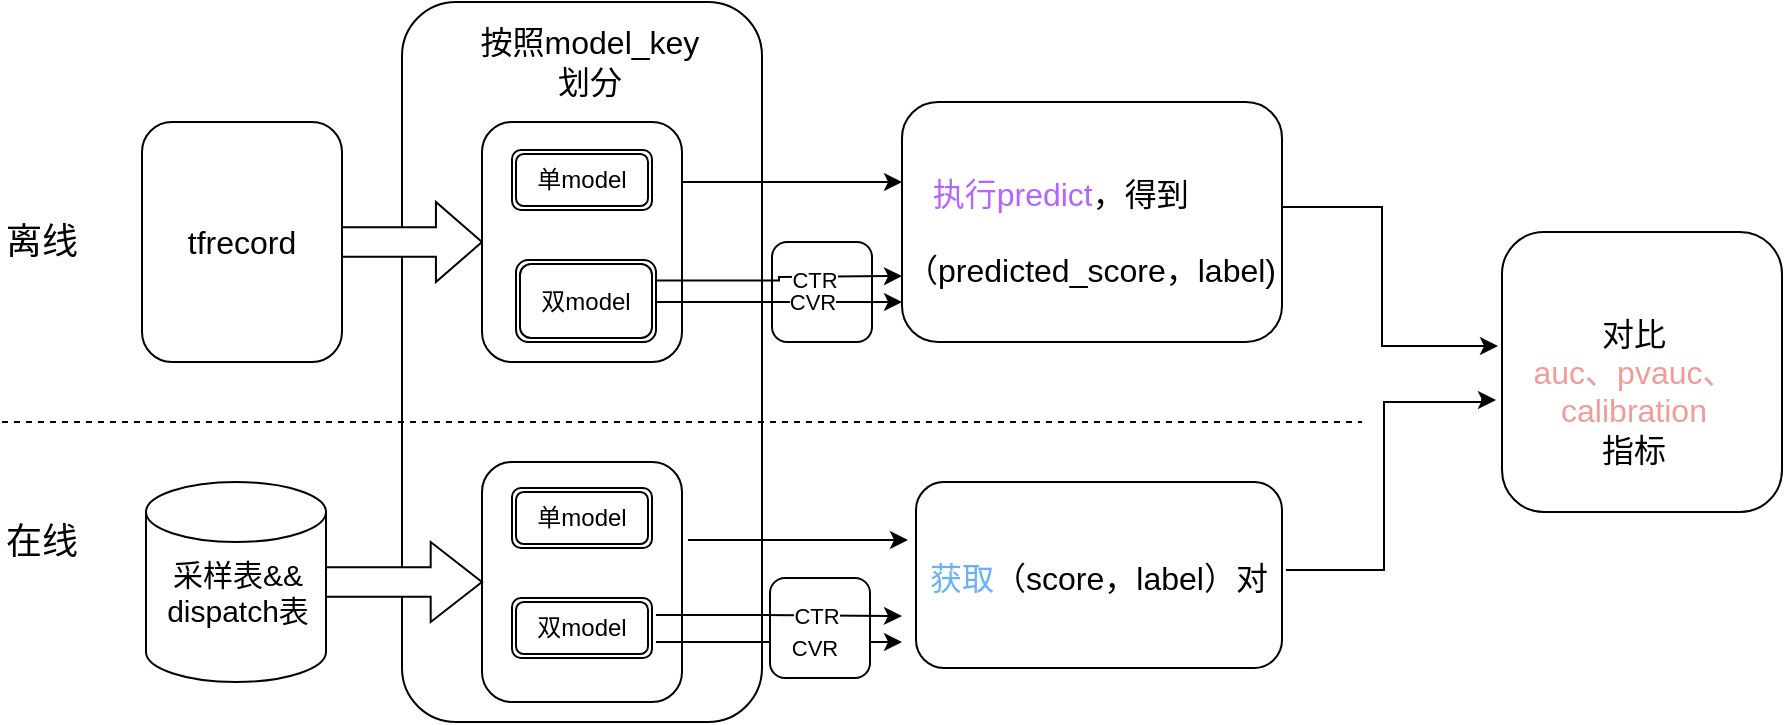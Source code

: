 <mxfile version="14.6.10" type="github">
  <diagram id="0_cJ6pPKkt_7qq5Cu8xm" name="Page-1">
    <mxGraphModel dx="1298" dy="711" grid="1" gridSize="10" guides="1" tooltips="1" connect="1" arrows="1" fold="1" page="1" pageScale="1" pageWidth="827" pageHeight="1169" math="0" shadow="0">
      <root>
        <mxCell id="0" />
        <mxCell id="1" parent="0" />
        <mxCell id="pvsxHj3vcIP4SlF_XC0I-84" value="" style="rounded=1;whiteSpace=wrap;html=1;" vertex="1" parent="1">
          <mxGeometry x="424" y="918" width="50" height="50" as="geometry" />
        </mxCell>
        <mxCell id="pvsxHj3vcIP4SlF_XC0I-79" value="" style="rounded=1;whiteSpace=wrap;html=1;" vertex="1" parent="1">
          <mxGeometry x="425" y="750" width="50" height="50" as="geometry" />
        </mxCell>
        <mxCell id="pvsxHj3vcIP4SlF_XC0I-22" value="" style="rounded=1;whiteSpace=wrap;html=1;" vertex="1" parent="1">
          <mxGeometry x="240" y="630" width="180" height="360" as="geometry" />
        </mxCell>
        <mxCell id="pvsxHj3vcIP4SlF_XC0I-19" value="" style="rounded=1;whiteSpace=wrap;html=1;" vertex="1" parent="1">
          <mxGeometry x="280" y="860" width="100" height="120" as="geometry" />
        </mxCell>
        <mxCell id="pvsxHj3vcIP4SlF_XC0I-3" value="" style="shape=singleArrow;whiteSpace=wrap;html=1;arrowWidth=0.367;arrowSize=0.329;" vertex="1" parent="1">
          <mxGeometry x="210" y="730" width="70" height="40" as="geometry" />
        </mxCell>
        <mxCell id="pvsxHj3vcIP4SlF_XC0I-4" value="" style="rounded=1;whiteSpace=wrap;html=1;" vertex="1" parent="1">
          <mxGeometry x="280" y="690" width="100" height="120" as="geometry" />
        </mxCell>
        <mxCell id="pvsxHj3vcIP4SlF_XC0I-5" value="" style="group" vertex="1" connectable="0" parent="1">
          <mxGeometry x="110" y="690" width="100" height="120" as="geometry" />
        </mxCell>
        <mxCell id="pvsxHj3vcIP4SlF_XC0I-1" value="" style="rounded=1;whiteSpace=wrap;html=1;" vertex="1" parent="pvsxHj3vcIP4SlF_XC0I-5">
          <mxGeometry width="100" height="120" as="geometry" />
        </mxCell>
        <mxCell id="pvsxHj3vcIP4SlF_XC0I-2" value="&lt;font style=&quot;font-size: 16px&quot;&gt;tfrecord&lt;/font&gt;" style="text;html=1;strokeColor=none;fillColor=none;align=center;verticalAlign=middle;whiteSpace=wrap;rounded=0;" vertex="1" parent="pvsxHj3vcIP4SlF_XC0I-5">
          <mxGeometry x="30" y="50" width="40" height="20" as="geometry" />
        </mxCell>
        <mxCell id="pvsxHj3vcIP4SlF_XC0I-7" value="单model" style="shape=ext;double=1;rounded=1;whiteSpace=wrap;html=1;" vertex="1" parent="1">
          <mxGeometry x="295" y="704" width="70" height="30" as="geometry" />
        </mxCell>
        <mxCell id="pvsxHj3vcIP4SlF_XC0I-8" value="双model" style="shape=ext;double=1;rounded=1;whiteSpace=wrap;html=1;" vertex="1" parent="1">
          <mxGeometry x="297" y="759" width="70" height="41" as="geometry" />
        </mxCell>
        <mxCell id="pvsxHj3vcIP4SlF_XC0I-9" value="单model" style="shape=ext;double=1;rounded=1;whiteSpace=wrap;html=1;" vertex="1" parent="1">
          <mxGeometry x="295" y="873" width="70" height="30" as="geometry" />
        </mxCell>
        <mxCell id="pvsxHj3vcIP4SlF_XC0I-10" value="&lt;font style=&quot;font-size: 18px&quot;&gt;&lt;font style=&quot;font-size: 18px&quot;&gt;离&lt;/font&gt;线&lt;/font&gt;" style="text;html=1;strokeColor=none;fillColor=none;align=center;verticalAlign=middle;whiteSpace=wrap;rounded=0;" vertex="1" parent="1">
          <mxGeometry x="40" y="740" width="40" height="20" as="geometry" />
        </mxCell>
        <mxCell id="pvsxHj3vcIP4SlF_XC0I-11" value="&lt;span style=&quot;font-size: 18px&quot;&gt;在线&lt;/span&gt;" style="text;html=1;strokeColor=none;fillColor=none;align=center;verticalAlign=middle;whiteSpace=wrap;rounded=0;" vertex="1" parent="1">
          <mxGeometry x="40" y="890" width="40" height="20" as="geometry" />
        </mxCell>
        <mxCell id="pvsxHj3vcIP4SlF_XC0I-14" value="" style="endArrow=none;dashed=1;html=1;rounded=0;edgeStyle=orthogonalEdgeStyle;" edge="1" parent="1">
          <mxGeometry width="50" height="50" relative="1" as="geometry">
            <mxPoint x="40" y="840" as="sourcePoint" />
            <mxPoint x="720" y="840" as="targetPoint" />
          </mxGeometry>
        </mxCell>
        <mxCell id="pvsxHj3vcIP4SlF_XC0I-17" value="" style="group" vertex="1" connectable="0" parent="1">
          <mxGeometry x="98" y="870" width="120" height="100" as="geometry" />
        </mxCell>
        <mxCell id="pvsxHj3vcIP4SlF_XC0I-15" value="" style="shape=cylinder3;whiteSpace=wrap;html=1;boundedLbl=1;backgroundOutline=1;size=15;" vertex="1" parent="pvsxHj3vcIP4SlF_XC0I-17">
          <mxGeometry x="14" width="90" height="100" as="geometry" />
        </mxCell>
        <mxCell id="pvsxHj3vcIP4SlF_XC0I-16" value="&lt;font style=&quot;font-size: 15px&quot;&gt;采样表&amp;amp;&amp;amp;&lt;br&gt;dispatch表&lt;/font&gt;" style="text;html=1;strokeColor=none;fillColor=none;align=center;verticalAlign=middle;whiteSpace=wrap;rounded=0;" vertex="1" parent="pvsxHj3vcIP4SlF_XC0I-17">
          <mxGeometry y="40" width="120" height="30" as="geometry" />
        </mxCell>
        <mxCell id="pvsxHj3vcIP4SlF_XC0I-18" value="" style="shape=singleArrow;whiteSpace=wrap;html=1;arrowWidth=0.367;arrowSize=0.329;" vertex="1" parent="1">
          <mxGeometry x="202" y="900" width="78" height="40" as="geometry" />
        </mxCell>
        <mxCell id="pvsxHj3vcIP4SlF_XC0I-23" value="&lt;font style=&quot;font-size: 16px&quot;&gt;按照model_key划分&lt;/font&gt;" style="text;html=1;strokeColor=none;fillColor=none;align=center;verticalAlign=middle;whiteSpace=wrap;rounded=0;" vertex="1" parent="1">
          <mxGeometry x="274" y="650" width="120" height="20" as="geometry" />
        </mxCell>
        <mxCell id="pvsxHj3vcIP4SlF_XC0I-24" value="双model" style="shape=ext;double=1;rounded=1;whiteSpace=wrap;html=1;" vertex="1" parent="1">
          <mxGeometry x="295" y="928" width="70" height="30" as="geometry" />
        </mxCell>
        <mxCell id="pvsxHj3vcIP4SlF_XC0I-35" value="" style="rounded=1;whiteSpace=wrap;html=1;" vertex="1" parent="1">
          <mxGeometry x="790" y="745" width="140" height="140" as="geometry" />
        </mxCell>
        <mxCell id="pvsxHj3vcIP4SlF_XC0I-37" value="&lt;div style=&quot;text-align: center&quot;&gt;&lt;font face=&quot;helvetica&quot;&gt;&lt;span style=&quot;font-size: 16px ; background-color: rgb(255 , 255 , 255)&quot;&gt;对比&lt;/span&gt;&lt;/font&gt;&lt;/div&gt;&lt;div style=&quot;text-align: center&quot;&gt;&lt;font face=&quot;helvetica&quot; color=&quot;#f19c99&quot;&gt;&lt;span style=&quot;font-size: 16px ; background-color: rgb(255 , 255 , 255)&quot;&gt;auc、pvauc、calibration&lt;/span&gt;&lt;/font&gt;&lt;/div&gt;&lt;div style=&quot;text-align: center&quot;&gt;&lt;font face=&quot;helvetica&quot;&gt;&lt;span style=&quot;font-size: 16px ; background-color: rgb(255 , 255 , 255)&quot;&gt;指标&lt;/span&gt;&lt;/font&gt;&lt;/div&gt;" style="text;whiteSpace=wrap;html=1;" vertex="1" parent="1">
          <mxGeometry x="780" y="780" width="150" height="30" as="geometry" />
        </mxCell>
        <mxCell id="pvsxHj3vcIP4SlF_XC0I-40" value="" style="endArrow=classic;html=1;rounded=0;edgeStyle=orthogonalEdgeStyle;strokeColor=#000000;exitX=1;exitY=0.25;exitDx=0;exitDy=0;" edge="1" parent="1" source="pvsxHj3vcIP4SlF_XC0I-8">
          <mxGeometry relative="1" as="geometry">
            <mxPoint x="370" y="720" as="sourcePoint" />
            <mxPoint x="490" y="767" as="targetPoint" />
          </mxGeometry>
        </mxCell>
        <mxCell id="pvsxHj3vcIP4SlF_XC0I-41" value="CTR" style="edgeLabel;resizable=0;html=1;align=center;verticalAlign=middle;" connectable="0" vertex="1" parent="pvsxHj3vcIP4SlF_XC0I-40">
          <mxGeometry relative="1" as="geometry">
            <mxPoint x="17" as="offset" />
          </mxGeometry>
        </mxCell>
        <mxCell id="pvsxHj3vcIP4SlF_XC0I-47" value="" style="endArrow=classic;html=1;rounded=0;edgeStyle=orthogonalEdgeStyle;strokeColor=#000000;" edge="1" parent="1">
          <mxGeometry relative="1" as="geometry">
            <mxPoint x="367" y="780" as="sourcePoint" />
            <mxPoint x="490" y="780" as="targetPoint" />
          </mxGeometry>
        </mxCell>
        <mxCell id="pvsxHj3vcIP4SlF_XC0I-48" value="CVR" style="edgeLabel;resizable=0;html=1;align=center;verticalAlign=middle;" connectable="0" vertex="1" parent="pvsxHj3vcIP4SlF_XC0I-47">
          <mxGeometry relative="1" as="geometry">
            <mxPoint x="16" as="offset" />
          </mxGeometry>
        </mxCell>
        <mxCell id="pvsxHj3vcIP4SlF_XC0I-66" value="" style="endArrow=classic;html=1;rounded=0;edgeStyle=orthogonalEdgeStyle;strokeColor=#000000;exitX=1;exitY=0.25;exitDx=0;exitDy=0;" edge="1" parent="1">
          <mxGeometry relative="1" as="geometry">
            <mxPoint x="367" y="936.5" as="sourcePoint" />
            <mxPoint x="490" y="937" as="targetPoint" />
            <Array as="points">
              <mxPoint x="420" y="937" />
              <mxPoint x="420" y="937" />
            </Array>
          </mxGeometry>
        </mxCell>
        <mxCell id="pvsxHj3vcIP4SlF_XC0I-67" value="CTR" style="edgeLabel;resizable=0;html=1;align=center;verticalAlign=middle;" connectable="0" vertex="1" parent="pvsxHj3vcIP4SlF_XC0I-66">
          <mxGeometry relative="1" as="geometry">
            <mxPoint x="18" as="offset" />
          </mxGeometry>
        </mxCell>
        <mxCell id="pvsxHj3vcIP4SlF_XC0I-68" value="" style="endArrow=classic;html=1;rounded=0;edgeStyle=orthogonalEdgeStyle;strokeColor=#000000;startArrow=none;" edge="1" parent="1" source="pvsxHj3vcIP4SlF_XC0I-84">
          <mxGeometry relative="1" as="geometry">
            <mxPoint x="367" y="950" as="sourcePoint" />
            <mxPoint x="490" y="950" as="targetPoint" />
            <Array as="points">
              <mxPoint x="480" y="950" />
              <mxPoint x="480" y="950" />
            </Array>
          </mxGeometry>
        </mxCell>
        <mxCell id="pvsxHj3vcIP4SlF_XC0I-76" value="" style="group" vertex="1" connectable="0" parent="1">
          <mxGeometry x="490" y="680" width="190" height="120" as="geometry" />
        </mxCell>
        <mxCell id="pvsxHj3vcIP4SlF_XC0I-75" value="" style="rounded=1;whiteSpace=wrap;html=1;" vertex="1" parent="pvsxHj3vcIP4SlF_XC0I-76">
          <mxGeometry width="190" height="120" as="geometry" />
        </mxCell>
        <mxCell id="pvsxHj3vcIP4SlF_XC0I-33" value="&lt;span style=&quot;color: rgb(0 , 0 , 0) ; font-family: &amp;#34;helvetica&amp;#34; ; font-size: 16px ; font-style: normal ; font-weight: 400 ; letter-spacing: normal ; text-align: center ; text-indent: 0px ; text-transform: none ; word-spacing: 0px ; background-color: rgb(255 , 255 , 255) ; display: inline ; float: none&quot;&gt;&amp;nbsp; &amp;nbsp;&lt;/span&gt;&lt;span style=&quot;font-family: &amp;#34;helvetica&amp;#34; ; font-size: 16px ; font-style: normal ; font-weight: 400 ; letter-spacing: normal ; text-align: center ; text-indent: 0px ; text-transform: none ; word-spacing: 0px ; background-color: rgb(255 , 255 , 255) ; display: inline ; float: none&quot;&gt;&lt;font color=&quot;#b266ff&quot;&gt;执行predict&lt;/font&gt;&lt;/span&gt;&lt;span style=&quot;color: rgb(0 , 0 , 0) ; font-family: &amp;#34;helvetica&amp;#34; ; font-size: 16px ; font-style: normal ; font-weight: 400 ; letter-spacing: normal ; text-align: center ; text-indent: 0px ; text-transform: none ; word-spacing: 0px ; background-color: rgb(255 , 255 , 255) ; display: inline ; float: none&quot;&gt;，得到&lt;br&gt;&lt;br&gt;（predicted_&lt;/span&gt;&lt;span style=&quot;font-family: &amp;#34;helvetica&amp;#34; ; font-size: 16px ; text-align: center ; background-color: rgb(255 , 255 , 255)&quot;&gt;score，label)&lt;/span&gt;" style="text;whiteSpace=wrap;html=1;" vertex="1" parent="pvsxHj3vcIP4SlF_XC0I-76">
          <mxGeometry y="30" width="190" height="45" as="geometry" />
        </mxCell>
        <mxCell id="pvsxHj3vcIP4SlF_XC0I-78" value="" style="group" vertex="1" connectable="0" parent="1">
          <mxGeometry x="497" y="870" width="185" height="93" as="geometry" />
        </mxCell>
        <mxCell id="pvsxHj3vcIP4SlF_XC0I-77" value="" style="rounded=1;whiteSpace=wrap;html=1;" vertex="1" parent="pvsxHj3vcIP4SlF_XC0I-78">
          <mxGeometry width="183" height="93" as="geometry" />
        </mxCell>
        <mxCell id="pvsxHj3vcIP4SlF_XC0I-30" value="&lt;span style=&quot;font-family: &amp;#34;helvetica&amp;#34; ; font-size: 16px ; font-style: normal ; font-weight: 400 ; letter-spacing: normal ; text-align: center ; text-indent: 0px ; text-transform: none ; word-spacing: 0px ; background-color: rgb(255 , 255 , 255) ; display: inline ; float: none&quot;&gt;&lt;font color=&quot;#66b2ff&quot;&gt;获取&lt;/font&gt;&lt;/span&gt;&lt;span style=&quot;color: rgb(0 , 0 , 0) ; font-family: &amp;#34;helvetica&amp;#34; ; font-size: 16px ; font-style: normal ; font-weight: 400 ; letter-spacing: normal ; text-align: center ; text-indent: 0px ; text-transform: none ; word-spacing: 0px ; background-color: rgb(255 , 255 , 255) ; display: inline ; float: none&quot;&gt;（score，label）对&lt;/span&gt;" style="text;whiteSpace=wrap;html=1;" vertex="1" parent="pvsxHj3vcIP4SlF_XC0I-78">
          <mxGeometry x="5" y="32.35" width="180" height="46.5" as="geometry" />
        </mxCell>
        <mxCell id="pvsxHj3vcIP4SlF_XC0I-83" value="" style="endArrow=classic;html=1;rounded=0;edgeStyle=orthogonalEdgeStyle;strokeColor=#000000;exitX=1;exitY=0.25;exitDx=0;exitDy=0;" edge="1" parent="1" source="pvsxHj3vcIP4SlF_XC0I-4">
          <mxGeometry width="50" height="50" relative="1" as="geometry">
            <mxPoint x="317" y="530" as="sourcePoint" />
            <mxPoint x="490" y="720" as="targetPoint" />
            <Array as="points">
              <mxPoint x="490" y="720" />
            </Array>
          </mxGeometry>
        </mxCell>
        <mxCell id="pvsxHj3vcIP4SlF_XC0I-85" value="" style="endArrow=none;html=1;rounded=0;edgeStyle=orthogonalEdgeStyle;strokeColor=#000000;" edge="1" parent="1" target="pvsxHj3vcIP4SlF_XC0I-84">
          <mxGeometry relative="1" as="geometry">
            <mxPoint x="367" y="950" as="sourcePoint" />
            <mxPoint x="490" y="950" as="targetPoint" />
            <Array as="points">
              <mxPoint x="410" y="950" />
              <mxPoint x="410" y="950" />
            </Array>
          </mxGeometry>
        </mxCell>
        <mxCell id="pvsxHj3vcIP4SlF_XC0I-86" value="CVR" style="edgeLabel;resizable=0;html=1;align=center;verticalAlign=middle;" connectable="0" vertex="1" parent="pvsxHj3vcIP4SlF_XC0I-85">
          <mxGeometry relative="1" as="geometry">
            <mxPoint x="50" y="3" as="offset" />
          </mxGeometry>
        </mxCell>
        <mxCell id="pvsxHj3vcIP4SlF_XC0I-87" value="" style="endArrow=classic;html=1;rounded=0;edgeStyle=orthogonalEdgeStyle;strokeColor=#000000;exitX=1;exitY=0.25;exitDx=0;exitDy=0;" edge="1" parent="1">
          <mxGeometry width="50" height="50" relative="1" as="geometry">
            <mxPoint x="383" y="899" as="sourcePoint" />
            <mxPoint x="493" y="899" as="targetPoint" />
            <Array as="points">
              <mxPoint x="493" y="899" />
            </Array>
          </mxGeometry>
        </mxCell>
        <mxCell id="pvsxHj3vcIP4SlF_XC0I-93" value="" style="endArrow=classic;html=1;rounded=0;edgeStyle=orthogonalEdgeStyle;exitX=1;exitY=0.5;exitDx=0;exitDy=0;" edge="1" parent="1" source="pvsxHj3vcIP4SlF_XC0I-33">
          <mxGeometry width="50" height="50" relative="1" as="geometry">
            <mxPoint x="390" y="760" as="sourcePoint" />
            <mxPoint x="788" y="802" as="targetPoint" />
            <Array as="points">
              <mxPoint x="730" y="733" />
              <mxPoint x="730" y="802" />
            </Array>
          </mxGeometry>
        </mxCell>
        <mxCell id="pvsxHj3vcIP4SlF_XC0I-94" value="" style="endArrow=classic;html=1;rounded=0;edgeStyle=orthogonalEdgeStyle;exitX=1;exitY=0.25;exitDx=0;exitDy=0;" edge="1" parent="1" source="pvsxHj3vcIP4SlF_XC0I-30">
          <mxGeometry width="50" height="50" relative="1" as="geometry">
            <mxPoint x="690" y="742.5" as="sourcePoint" />
            <mxPoint x="787" y="829" as="targetPoint" />
            <Array as="points">
              <mxPoint x="731" y="914" />
              <mxPoint x="731" y="830" />
              <mxPoint x="780" y="830" />
              <mxPoint x="780" y="829" />
            </Array>
          </mxGeometry>
        </mxCell>
      </root>
    </mxGraphModel>
  </diagram>
</mxfile>
